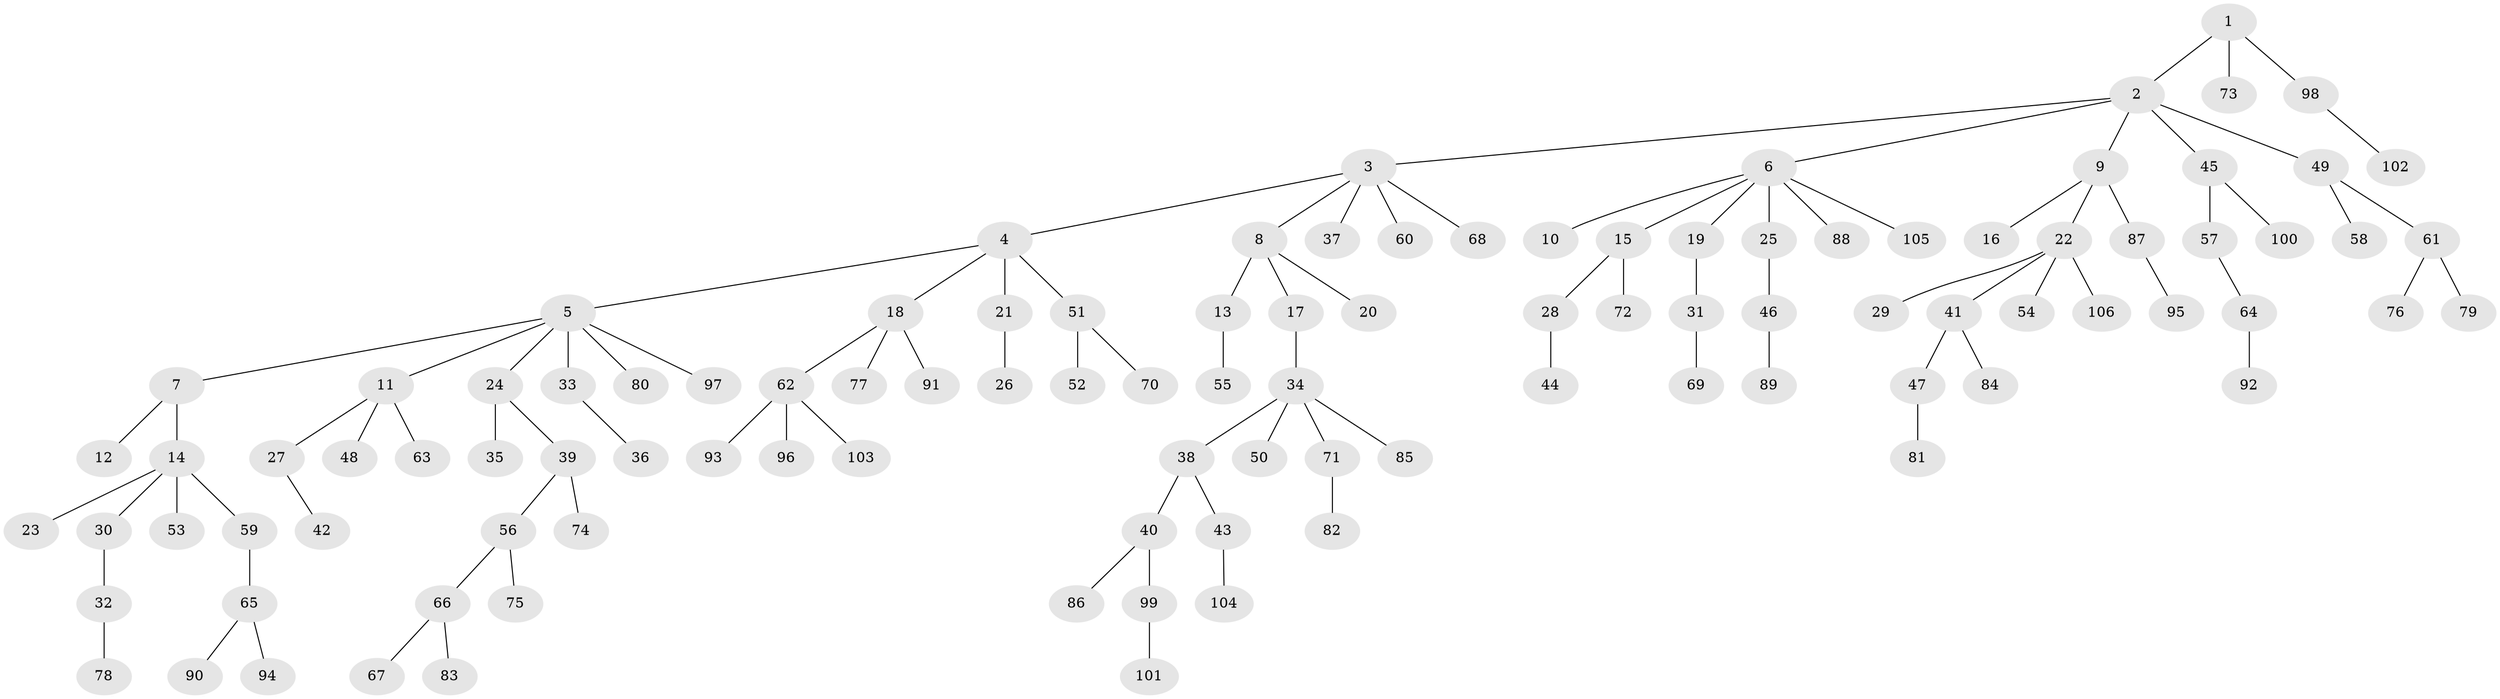 // Generated by graph-tools (version 1.1) at 2025/11/02/27/25 16:11:28]
// undirected, 106 vertices, 105 edges
graph export_dot {
graph [start="1"]
  node [color=gray90,style=filled];
  1;
  2;
  3;
  4;
  5;
  6;
  7;
  8;
  9;
  10;
  11;
  12;
  13;
  14;
  15;
  16;
  17;
  18;
  19;
  20;
  21;
  22;
  23;
  24;
  25;
  26;
  27;
  28;
  29;
  30;
  31;
  32;
  33;
  34;
  35;
  36;
  37;
  38;
  39;
  40;
  41;
  42;
  43;
  44;
  45;
  46;
  47;
  48;
  49;
  50;
  51;
  52;
  53;
  54;
  55;
  56;
  57;
  58;
  59;
  60;
  61;
  62;
  63;
  64;
  65;
  66;
  67;
  68;
  69;
  70;
  71;
  72;
  73;
  74;
  75;
  76;
  77;
  78;
  79;
  80;
  81;
  82;
  83;
  84;
  85;
  86;
  87;
  88;
  89;
  90;
  91;
  92;
  93;
  94;
  95;
  96;
  97;
  98;
  99;
  100;
  101;
  102;
  103;
  104;
  105;
  106;
  1 -- 2;
  1 -- 73;
  1 -- 98;
  2 -- 3;
  2 -- 6;
  2 -- 9;
  2 -- 45;
  2 -- 49;
  3 -- 4;
  3 -- 8;
  3 -- 37;
  3 -- 60;
  3 -- 68;
  4 -- 5;
  4 -- 18;
  4 -- 21;
  4 -- 51;
  5 -- 7;
  5 -- 11;
  5 -- 24;
  5 -- 33;
  5 -- 80;
  5 -- 97;
  6 -- 10;
  6 -- 15;
  6 -- 19;
  6 -- 25;
  6 -- 88;
  6 -- 105;
  7 -- 12;
  7 -- 14;
  8 -- 13;
  8 -- 17;
  8 -- 20;
  9 -- 16;
  9 -- 22;
  9 -- 87;
  11 -- 27;
  11 -- 48;
  11 -- 63;
  13 -- 55;
  14 -- 23;
  14 -- 30;
  14 -- 53;
  14 -- 59;
  15 -- 28;
  15 -- 72;
  17 -- 34;
  18 -- 62;
  18 -- 77;
  18 -- 91;
  19 -- 31;
  21 -- 26;
  22 -- 29;
  22 -- 41;
  22 -- 54;
  22 -- 106;
  24 -- 35;
  24 -- 39;
  25 -- 46;
  27 -- 42;
  28 -- 44;
  30 -- 32;
  31 -- 69;
  32 -- 78;
  33 -- 36;
  34 -- 38;
  34 -- 50;
  34 -- 71;
  34 -- 85;
  38 -- 40;
  38 -- 43;
  39 -- 56;
  39 -- 74;
  40 -- 86;
  40 -- 99;
  41 -- 47;
  41 -- 84;
  43 -- 104;
  45 -- 57;
  45 -- 100;
  46 -- 89;
  47 -- 81;
  49 -- 58;
  49 -- 61;
  51 -- 52;
  51 -- 70;
  56 -- 66;
  56 -- 75;
  57 -- 64;
  59 -- 65;
  61 -- 76;
  61 -- 79;
  62 -- 93;
  62 -- 96;
  62 -- 103;
  64 -- 92;
  65 -- 90;
  65 -- 94;
  66 -- 67;
  66 -- 83;
  71 -- 82;
  87 -- 95;
  98 -- 102;
  99 -- 101;
}
